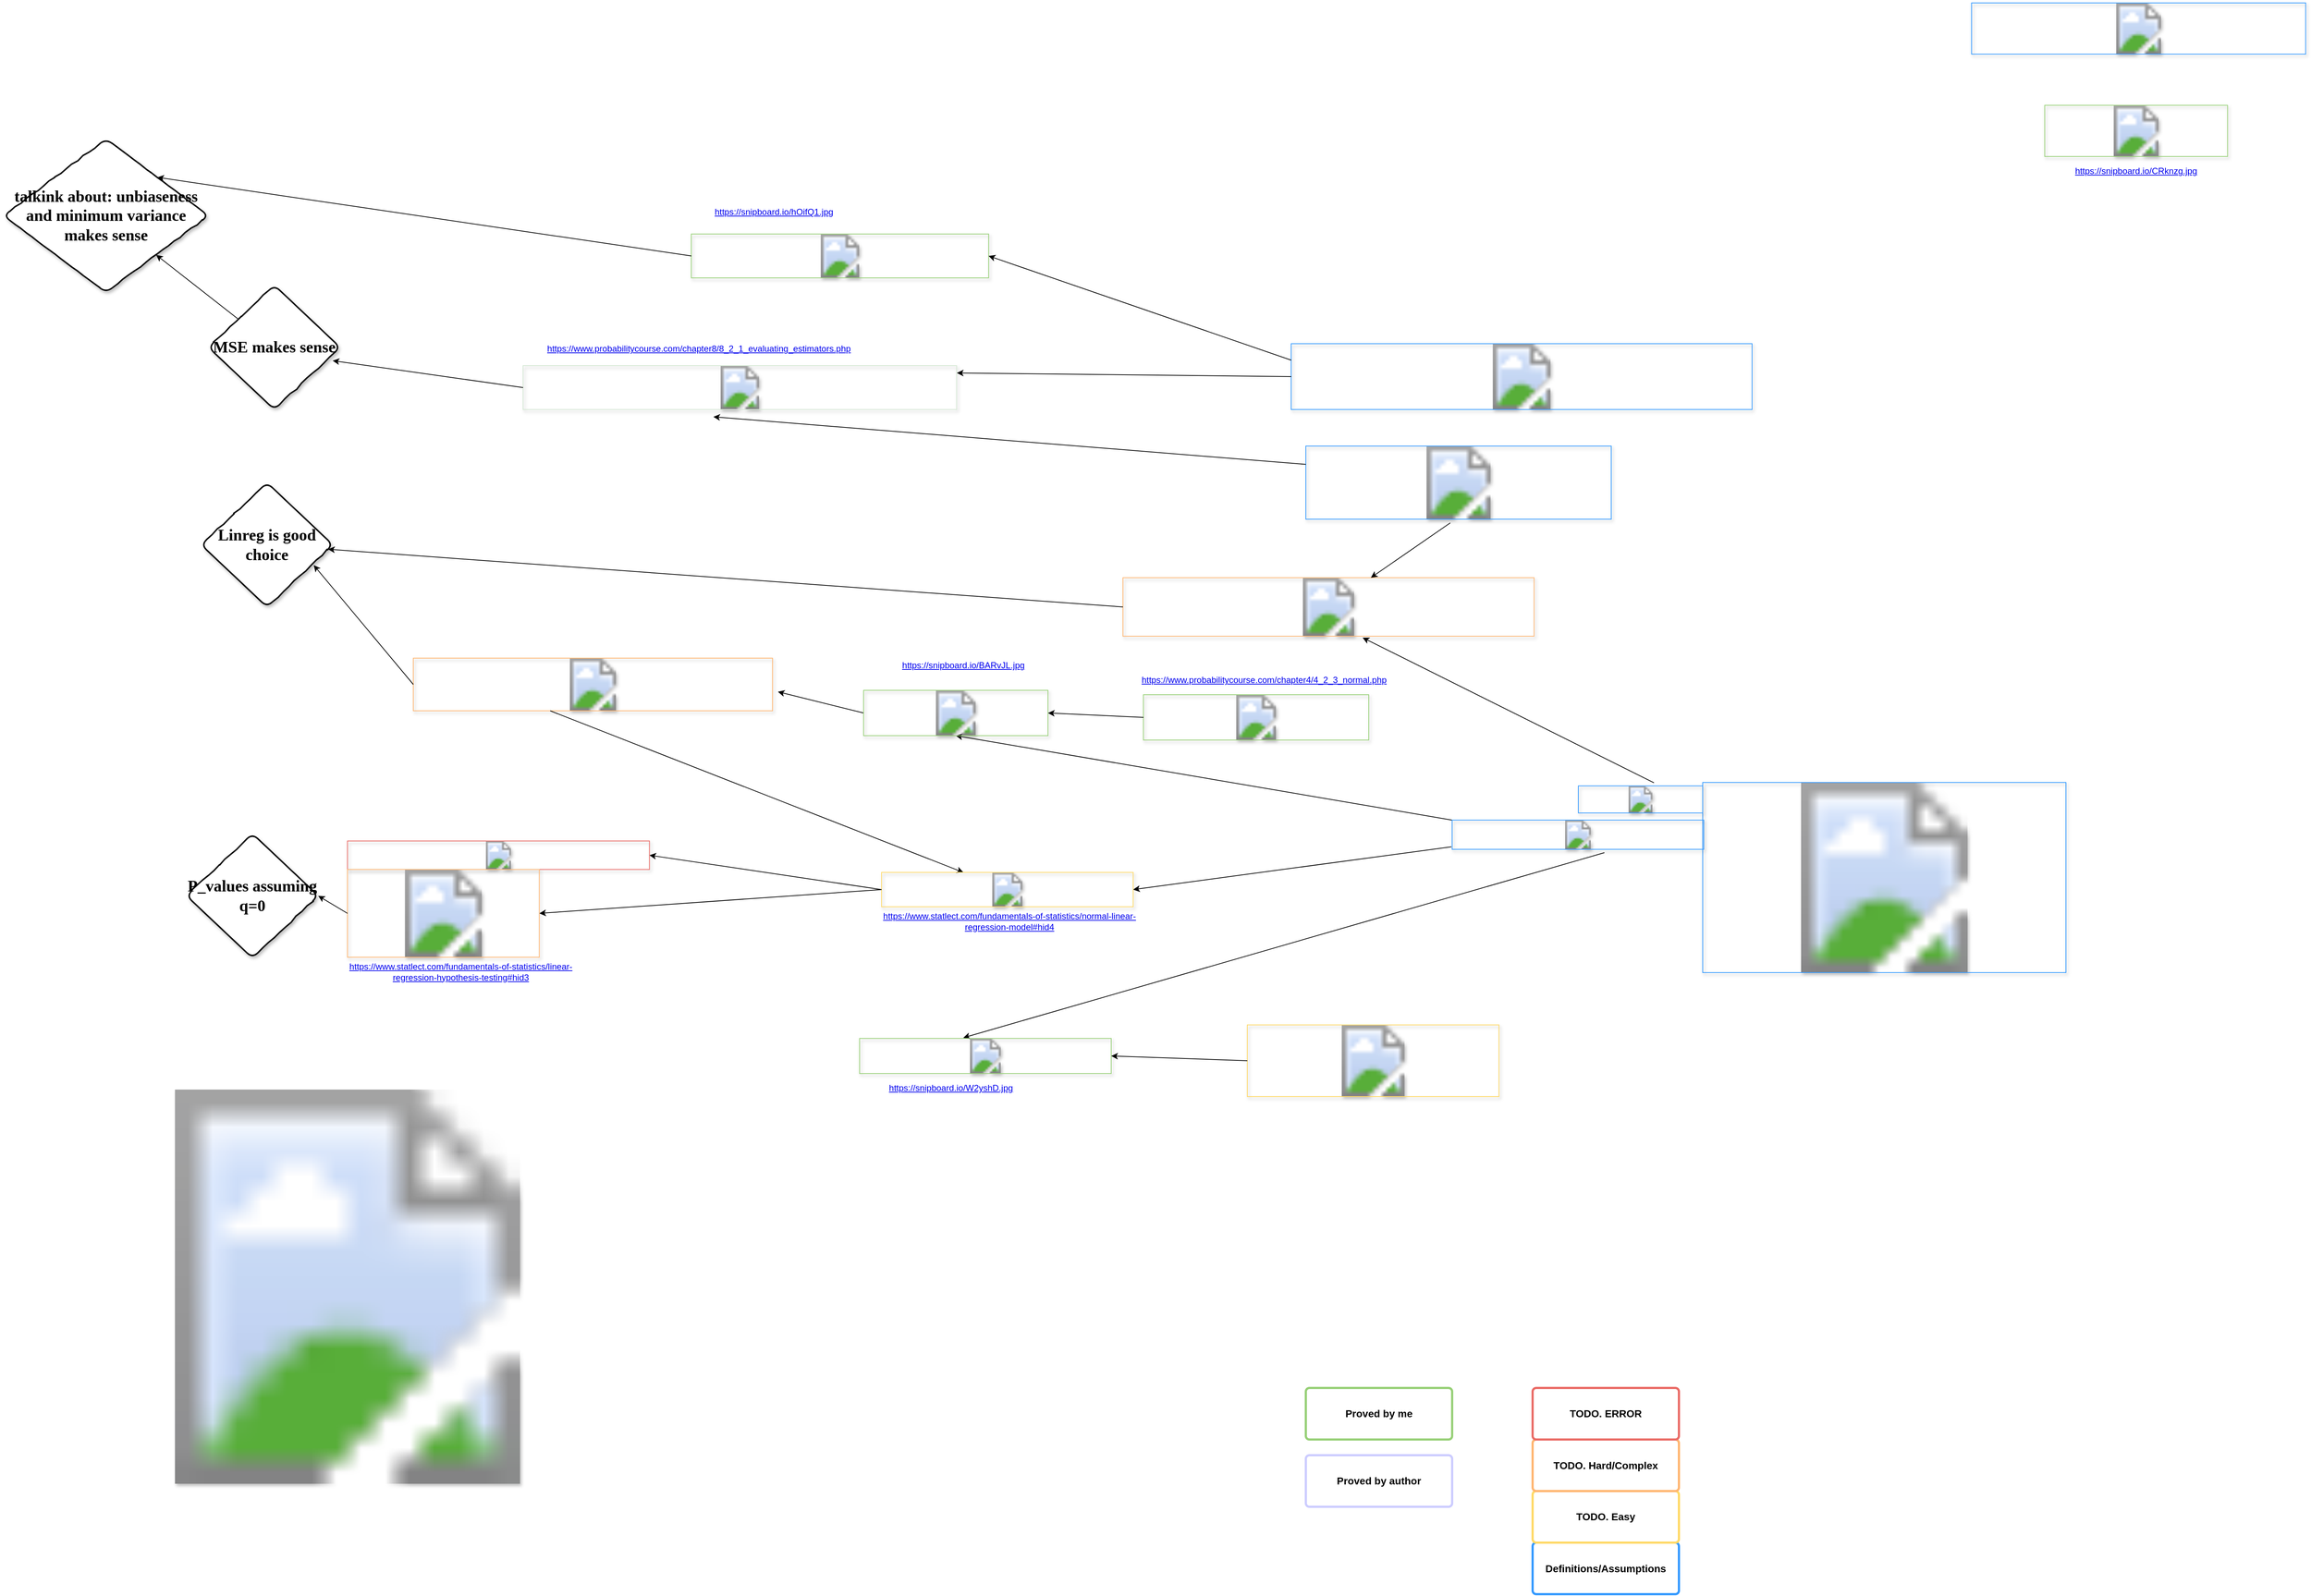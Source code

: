<mxfile version="13.3.1" type="device"><diagram id="6a731a19-8d31-9384-78a2-239565b7b9f0" name="Page-1"><mxGraphModel dx="2370" dy="3024" grid="1" gridSize="10" guides="1" tooltips="1" connect="1" arrows="1" fold="1" page="1" pageScale="1" pageWidth="1169" pageHeight="827" background="#ffffff" math="0" shadow="0"><root><mxCell id="0"/><mxCell id="1" parent="0"/><mxCell id="1771" value="Definitions/Assumptions" style="rounded=1;whiteSpace=wrap;html=1;shadow=0;labelBackgroundColor=none;strokeColor=#3399FF;strokeWidth=3;fillColor=#FFFFFF;fontFamily=Helvetica;fontSize=14;fontColor=#000000;align=center;spacing=5;fontStyle=1;arcSize=7;perimeterSpacing=2;" parent="1" vertex="1"><mxGeometry x="2120" y="739.5" width="200" height="70.5" as="geometry"/></mxCell><mxCell id="39GpFI_2fi6hGbYnT54f-1833" value="" style="shape=image;html=1;verticalLabelPosition=bottom;labelBackgroundColor=#ffffff;verticalAlign=top;imageAspect=1;aspect=fixed;image=https://snipboard.io/wnhsbO.jpg;rounded=1;shadow=1;fillColor=#ffffff;fontSize=19;" parent="1" vertex="1"><mxGeometry x="40" y="120" width="920" height="539" as="geometry"/></mxCell><mxCell id="39GpFI_2fi6hGbYnT54f-1837" value="" style="group;image=https://snipboard.io/PGlqvB.jpg;" parent="1" vertex="1" connectable="0"><mxGeometry x="1690" y="-310" width="503" height="341.54" as="geometry"/></mxCell><mxCell id="39GpFI_2fi6hGbYnT54f-1839" value="TODO. Easy" style="rounded=1;whiteSpace=wrap;html=1;shadow=0;labelBackgroundColor=none;strokeColor=#FFD966;strokeWidth=3;fillColor=#FFFFFF;fontFamily=Helvetica;fontSize=14;fontColor=#000000;align=center;spacing=5;fontStyle=1;arcSize=7;perimeterSpacing=2;" parent="1" vertex="1"><mxGeometry x="2120" y="669" width="200" height="70.5" as="geometry"/></mxCell><mxCell id="39GpFI_2fi6hGbYnT54f-1840" value="" style="endArrow=classic;html=1;fontSize=19;fontColor=#000000;exitX=-0.003;exitY=0.913;exitDx=0;exitDy=0;entryX=1;entryY=0.5;entryDx=0;entryDy=0;exitPerimeter=0;" parent="1" source="39GpFI_2fi6hGbYnT54f-1836" target="39GpFI_2fi6hGbYnT54f-1838" edge="1"><mxGeometry width="50" height="50" relative="1" as="geometry"><mxPoint x="1710" y="-110" as="sourcePoint"/><mxPoint x="1594" y="-80" as="targetPoint"/></mxGeometry></mxCell><mxCell id="39GpFI_2fi6hGbYnT54f-1841" value="" style="shape=image;html=1;verticalLabelPosition=bottom;labelBackgroundColor=#ffffff;verticalAlign=top;imageAspect=1;aspect=fixed;image=https://snipboard.io/Y0MKjI.jpg;rounded=1;shadow=1;fillColor=#ffffff;fontSize=19;imageBorder=#FFB570;" parent="1" vertex="1"><mxGeometry x="590" y="-470" width="491" height="72" as="geometry"/></mxCell><mxCell id="39GpFI_2fi6hGbYnT54f-1842" value="TODO. Hard/Complex" style="rounded=1;whiteSpace=wrap;html=1;shadow=0;labelBackgroundColor=none;strokeColor=#FFB570;strokeWidth=3;fillColor=#FFFFFF;fontFamily=Helvetica;fontSize=14;fontColor=#000000;align=center;spacing=5;fontStyle=1;arcSize=7;perimeterSpacing=2;" parent="1" vertex="1"><mxGeometry x="2120" y="598.5" width="200" height="70.5" as="geometry"/></mxCell><mxCell id="39GpFI_2fi6hGbYnT54f-1844" value="" style="endArrow=classic;html=1;fontSize=19;fontColor=#000000;exitX=0.381;exitY=1;exitDx=0;exitDy=0;exitPerimeter=0;" parent="1" source="39GpFI_2fi6hGbYnT54f-1841" target="39GpFI_2fi6hGbYnT54f-1838" edge="1"><mxGeometry width="50" height="50" relative="1" as="geometry"><mxPoint x="1530" y="10" as="sourcePoint"/><mxPoint x="1530" y="-110" as="targetPoint"/></mxGeometry></mxCell><mxCell id="39GpFI_2fi6hGbYnT54f-1846" value="" style="group" parent="1" vertex="1" connectable="0"><mxGeometry x="1230" y="-217" width="350" height="87" as="geometry"/></mxCell><mxCell id="39GpFI_2fi6hGbYnT54f-1838" value="" style="shape=image;html=1;verticalLabelPosition=bottom;labelBackgroundColor=#ffffff;verticalAlign=top;imageAspect=1;aspect=fixed;image=https://snipboard.io/GrBXbp.jpg;rounded=1;shadow=1;fillColor=#ffffff;fontSize=19;imageBorder=#FFD966;" parent="39GpFI_2fi6hGbYnT54f-1846" vertex="1"><mxGeometry y="40" width="344" height="47" as="geometry"/></mxCell><mxCell id="39GpFI_2fi6hGbYnT54f-1847" value="TODO. ERROR" style="rounded=1;whiteSpace=wrap;html=1;shadow=0;labelBackgroundColor=none;strokeWidth=3;fontFamily=Helvetica;fontSize=14;align=center;spacing=5;fontStyle=1;arcSize=7;perimeterSpacing=2;strokeColor=#EA6B66;" parent="1" vertex="1"><mxGeometry x="2120" y="528" width="200" height="70.5" as="geometry"/></mxCell><mxCell id="39GpFI_2fi6hGbYnT54f-1850" value="" style="endArrow=classic;html=1;fontSize=19;fontColor=#000000;entryX=1;entryY=0.5;entryDx=0;entryDy=0;exitX=0;exitY=0.5;exitDx=0;exitDy=0;" parent="1" source="39GpFI_2fi6hGbYnT54f-1838" target="39GpFI_2fi6hGbYnT54f-1848" edge="1"><mxGeometry width="50" height="50" relative="1" as="geometry"><mxPoint x="1220" y="-160" as="sourcePoint"/><mxPoint x="1150" y="-180" as="targetPoint"/></mxGeometry></mxCell><mxCell id="39GpFI_2fi6hGbYnT54f-1851" value="" style="endArrow=classic;html=1;fontSize=19;fontColor=#000000;entryX=1;entryY=0.5;entryDx=0;entryDy=0;exitX=0;exitY=0.5;exitDx=0;exitDy=0;" parent="1" source="39GpFI_2fi6hGbYnT54f-1838" target="39GpFI_2fi6hGbYnT54f-1849" edge="1"><mxGeometry width="50" height="50" relative="1" as="geometry"><mxPoint x="1160" y="-10" as="sourcePoint"/><mxPoint x="1210" y="-60" as="targetPoint"/></mxGeometry></mxCell><mxCell id="39GpFI_2fi6hGbYnT54f-1854" value="" style="group" parent="1" vertex="1" connectable="0"><mxGeometry x="500" y="-220" width="412.75" height="199" as="geometry"/></mxCell><mxCell id="39GpFI_2fi6hGbYnT54f-1852" value="" style="group" parent="39GpFI_2fi6hGbYnT54f-1854" vertex="1" connectable="0"><mxGeometry width="412.75" height="159" as="geometry"/></mxCell><mxCell id="39GpFI_2fi6hGbYnT54f-1848" value="" style="shape=image;html=1;verticalLabelPosition=bottom;labelBackgroundColor=#ffffff;verticalAlign=top;imageAspect=1;aspect=fixed;image=https://snipboard.io/x610as.jpg;rounded=1;shadow=1;fillColor=#ffffff;fontSize=19;imageBorder=#EA6B66;" parent="39GpFI_2fi6hGbYnT54f-1852" vertex="1"><mxGeometry width="412.75" height="39" as="geometry"/></mxCell><mxCell id="39GpFI_2fi6hGbYnT54f-1849" value="" style="shape=image;html=1;verticalLabelPosition=bottom;labelBackgroundColor=#ffffff;verticalAlign=top;imageAspect=1;aspect=fixed;image=https://snipboard.io/q21djn.jpg;rounded=1;shadow=1;fillColor=#ffffff;fontSize=19;imageBorder=#FFB570;" parent="39GpFI_2fi6hGbYnT54f-1852" vertex="1"><mxGeometry y="39" width="262.22" height="120" as="geometry"/></mxCell><UserObject label="&lt;a href=&quot;https://www.statlect.com/fundamentals-of-statistics/linear-regression-hypothesis-testing#hid3&quot;&gt;https://www.statlect.com/fundamentals-of-statistics/linear-regression-hypothesis-testing#hid3&lt;/a&gt;" link="https://www.draw.io" id="39GpFI_2fi6hGbYnT54f-1853"><mxCell style="text;html=1;strokeColor=none;fillColor=none;whiteSpace=wrap;align=center;verticalAlign=middle;fontColor=#0000EE;fontStyle=4;rounded=1;shadow=1;labelBackgroundColor=none;" parent="39GpFI_2fi6hGbYnT54f-1854" vertex="1"><mxGeometry y="159" width="310" height="40" as="geometry"/></mxCell></UserObject><mxCell id="39GpFI_2fi6hGbYnT54f-1857" value="P_values assuming q=0" style="rhombus;html=1;align=center;whiteSpace=wrap;comic=1;strokeWidth=2;fontFamily=Comic Sans MS;fontStyle=1;rounded=1;shadow=1;labelBackgroundColor=none;fillColor=#FFFFFF;fontSize=22;" parent="1" vertex="1"><mxGeometry x="280" y="-230" width="180" height="170" as="geometry"/></mxCell><mxCell id="39GpFI_2fi6hGbYnT54f-1858" value="" style="endArrow=classic;html=1;fontSize=22;fontColor=#000000;entryX=1;entryY=0.5;entryDx=0;entryDy=0;exitX=0;exitY=0.5;exitDx=0;exitDy=0;" parent="1" source="39GpFI_2fi6hGbYnT54f-1849" target="39GpFI_2fi6hGbYnT54f-1857" edge="1"><mxGeometry width="50" height="50" relative="1" as="geometry"><mxPoint x="590" y="-30" as="sourcePoint"/><mxPoint x="640" y="-80" as="targetPoint"/></mxGeometry></mxCell><mxCell id="sHZoIjSUoujq5L6UCGkU-1776" value="" style="endArrow=classic;html=1;entryX=0.5;entryY=1;entryDx=0;entryDy=0;exitX=0;exitY=0;exitDx=0;exitDy=0;" parent="1" target="sHZoIjSUoujq5L6UCGkU-1775" edge="1" source="39GpFI_2fi6hGbYnT54f-1836"><mxGeometry width="50" height="50" relative="1" as="geometry"><mxPoint x="1750" y="-268" as="sourcePoint"/><mxPoint x="1870" y="-470" as="targetPoint"/></mxGeometry></mxCell><mxCell id="sHZoIjSUoujq5L6UCGkU-1777" value="" style="endArrow=classic;html=1;entryX=1.015;entryY=0.639;entryDx=0;entryDy=0;entryPerimeter=0;exitX=0;exitY=0.5;exitDx=0;exitDy=0;" parent="1" source="sHZoIjSUoujq5L6UCGkU-1775" target="39GpFI_2fi6hGbYnT54f-1841" edge="1"><mxGeometry width="50" height="50" relative="1" as="geometry"><mxPoint x="1620" y="250" as="sourcePoint"/><mxPoint x="1670" y="200" as="targetPoint"/></mxGeometry></mxCell><mxCell id="xvuyqicsUvWOrQk7tUbD-1771" value="" style="shape=image;html=1;verticalLabelPosition=bottom;labelBackgroundColor=#ffffff;verticalAlign=top;imageAspect=1;aspect=fixed;image=https://snipboard.io/yXGJSR.jpg;rounded=1;shadow=1;fillColor=#ffffff;fontSize=19;imageBorder=#3399FF;" parent="1" vertex="1"><mxGeometry x="2720" y="-1366" width="456.75" height="70" as="geometry"/></mxCell><mxCell id="bCuQNsY73JW3-3CdR91U-1773" value="" style="group" parent="1" vertex="1" connectable="0"><mxGeometry x="2820" y="-1226" width="250" height="110" as="geometry"/></mxCell><mxCell id="bCuQNsY73JW3-3CdR91U-1771" value="" style="shape=image;html=1;verticalLabelPosition=bottom;labelBackgroundColor=#ffffff;verticalAlign=top;imageAspect=1;aspect=fixed;image=https://snipboard.io/RxgJL6.jpg;rounded=1;shadow=1;fillColor=#ffffff;fontSize=19;imageBorder=#97D077;" parent="bCuQNsY73JW3-3CdR91U-1773" vertex="1"><mxGeometry width="249.92" height="70" as="geometry"/></mxCell><UserObject label="&lt;a href=&quot;https://snipboard.io/CRknzg.jpg&quot;&gt;https://snipboard.io/CRknzg.jpg&lt;/a&gt;" link="https://www.draw.io" id="bCuQNsY73JW3-3CdR91U-1772"><mxCell style="text;html=1;strokeColor=none;fillColor=none;whiteSpace=wrap;align=center;verticalAlign=middle;fontColor=#0000EE;fontStyle=4;rounded=1;shadow=1;labelBackgroundColor=none;" parent="bCuQNsY73JW3-3CdR91U-1773" vertex="1"><mxGeometry y="70" width="250" height="40" as="geometry"/></mxCell></UserObject><mxCell id="2-G1oEqkQL84qzMomPsW-1771" value="" style="shape=image;html=1;verticalLabelPosition=bottom;labelBackgroundColor=#ffffff;verticalAlign=top;imageAspect=1;aspect=fixed;image=https://snipboard.io/KLb8s7.jpg;rounded=1;shadow=1;fillColor=#ffffff;fontSize=19;imageBorder=#3399FF;" parent="1" vertex="1"><mxGeometry x="1810" y="-760" width="417.5" height="100" as="geometry"/></mxCell><mxCell id="2-G1oEqkQL84qzMomPsW-1772" value="" style="shape=image;html=1;verticalLabelPosition=bottom;labelBackgroundColor=#ffffff;verticalAlign=top;imageAspect=1;aspect=fixed;image=https://snipboard.io/FwyoZa.jpg;rounded=1;shadow=1;fillColor=#ffffff;fontSize=19;imageBorder=#FFB570;" parent="1" vertex="1"><mxGeometry x="1560" y="-580" width="562" height="80" as="geometry"/></mxCell><mxCell id="2-G1oEqkQL84qzMomPsW-1773" value="" style="endArrow=classic;html=1;exitX=0.473;exitY=1.05;exitDx=0;exitDy=0;exitPerimeter=0;" parent="1" source="2-G1oEqkQL84qzMomPsW-1771" target="2-G1oEqkQL84qzMomPsW-1772" edge="1"><mxGeometry width="50" height="50" relative="1" as="geometry"><mxPoint x="1070" y="-640" as="sourcePoint"/><mxPoint x="1120" y="-690" as="targetPoint"/></mxGeometry></mxCell><mxCell id="2-G1oEqkQL84qzMomPsW-1777" value="Linreg is good choice" style="rhombus;html=1;align=center;whiteSpace=wrap;comic=1;strokeWidth=2;fontFamily=Comic Sans MS;fontStyle=1;rounded=1;shadow=1;labelBackgroundColor=none;fillColor=#FFFFFF;fontSize=22;" parent="1" vertex="1"><mxGeometry x="300" y="-710" width="180" height="170" as="geometry"/></mxCell><UserObject label="&lt;a href=&quot;https://www.statlect.com/fundamentals-of-statistics/normal-linear-regression-model#hid4&quot;&gt;https://www.statlect.com/fundamentals-of-statistics/normal-linear-regression-model#hid4&lt;/a&gt;" link="https://www.draw.io" id="39GpFI_2fi6hGbYnT54f-1845"><mxCell style="text;html=1;strokeColor=none;fillColor=none;whiteSpace=wrap;align=center;verticalAlign=middle;fontColor=#0000EE;fontStyle=4;rounded=1;shadow=1;labelBackgroundColor=none;" parent="1" vertex="1"><mxGeometry x="1230" y="-130" width="350" height="40" as="geometry"/></mxCell></UserObject><mxCell id="2-G1oEqkQL84qzMomPsW-1778" value="" style="endArrow=classic;html=1;exitX=0;exitY=0.5;exitDx=0;exitDy=0;" parent="1" source="2-G1oEqkQL84qzMomPsW-1772" target="2-G1oEqkQL84qzMomPsW-1777" edge="1"><mxGeometry width="50" height="50" relative="1" as="geometry"><mxPoint x="470" y="-680" as="sourcePoint"/><mxPoint x="520" y="-730" as="targetPoint"/></mxGeometry></mxCell><mxCell id="2-G1oEqkQL84qzMomPsW-1779" value="" style="endArrow=classic;html=1;exitX=0;exitY=0.5;exitDx=0;exitDy=0;entryX=0.855;entryY=0.664;entryDx=0;entryDy=0;entryPerimeter=0;" parent="1" source="39GpFI_2fi6hGbYnT54f-1841" target="2-G1oEqkQL84qzMomPsW-1777" edge="1"><mxGeometry width="50" height="50" relative="1" as="geometry"><mxPoint x="470" y="-410" as="sourcePoint"/><mxPoint x="520" y="-460" as="targetPoint"/></mxGeometry></mxCell><mxCell id="LWlimmNS0ifZticCrQ88-1771" value="" style="shape=image;html=1;verticalLabelPosition=bottom;labelBackgroundColor=#ffffff;verticalAlign=top;imageAspect=1;aspect=fixed;image=https://snipboard.io/vlDWTY.jpg;rounded=1;shadow=1;fillColor=#ffffff;fontSize=19;imageBorder=#3399FF;" parent="1" vertex="1"><mxGeometry x="1790" y="-900" width="630" height="90" as="geometry"/></mxCell><mxCell id="LWlimmNS0ifZticCrQ88-1772" value="Proved by me" style="rounded=1;whiteSpace=wrap;html=1;shadow=0;labelBackgroundColor=none;strokeWidth=3;fontFamily=Helvetica;fontSize=14;align=center;spacing=5;fontStyle=1;arcSize=7;perimeterSpacing=2;strokeColor=#97D077;" parent="1" vertex="1"><mxGeometry x="1810" y="528" width="200" height="70.5" as="geometry"/></mxCell><mxCell id="LWlimmNS0ifZticCrQ88-1774" value="Proved by author" style="rounded=1;whiteSpace=wrap;html=1;shadow=0;labelBackgroundColor=none;strokeWidth=3;fontFamily=Helvetica;fontSize=14;align=center;spacing=5;fontStyle=1;arcSize=7;perimeterSpacing=2;strokeColor=#CCCCFF;" parent="1" vertex="1"><mxGeometry x="1810" y="620" width="200" height="70.5" as="geometry"/></mxCell><mxCell id="LWlimmNS0ifZticCrQ88-1776" value="MSE makes sense" style="rhombus;html=1;align=center;whiteSpace=wrap;comic=1;strokeWidth=2;fontFamily=Comic Sans MS;fontStyle=1;rounded=1;shadow=1;labelBackgroundColor=none;fillColor=#FFFFFF;fontSize=22;" parent="1" vertex="1"><mxGeometry x="310" y="-980" width="180" height="170" as="geometry"/></mxCell><mxCell id="LWlimmNS0ifZticCrQ88-1778" value="" style="group" parent="1" vertex="1" connectable="0"><mxGeometry x="740" y="-913" width="592.67" height="103" as="geometry"/></mxCell><mxCell id="LWlimmNS0ifZticCrQ88-1775" value="" style="shape=image;html=1;verticalLabelPosition=bottom;labelBackgroundColor=#ffffff;verticalAlign=top;imageAspect=1;aspect=fixed;image=https://snipboard.io/5iZBsR.jpg;rounded=1;shadow=1;fillColor=#ffffff;fontSize=19;imageBorder=#D5E8D4;" parent="LWlimmNS0ifZticCrQ88-1778" vertex="1"><mxGeometry y="43" width="592.67" height="60" as="geometry"/></mxCell><UserObject label="&lt;a href=&quot;https://www.probabilitycourse.com/chapter8/8_2_1_evaluating_estimators.php&quot;&gt;https://www.probabilitycourse.com/chapter8/8_2_1_evaluating_estimators.php&lt;/a&gt;" link="https://www.draw.io" id="LWlimmNS0ifZticCrQ88-1777"><mxCell style="text;html=1;strokeColor=none;fillColor=none;whiteSpace=wrap;align=center;verticalAlign=middle;fontColor=#0000EE;fontStyle=4;rounded=1;shadow=1;labelBackgroundColor=none;" parent="LWlimmNS0ifZticCrQ88-1778" vertex="1"><mxGeometry width="481.33" height="40" as="geometry"/></mxCell></UserObject><mxCell id="LWlimmNS0ifZticCrQ88-1779" value="" style="endArrow=classic;html=1;exitX=0;exitY=0.5;exitDx=0;exitDy=0;" parent="1" source="LWlimmNS0ifZticCrQ88-1771" edge="1"><mxGeometry width="50" height="50" relative="1" as="geometry"><mxPoint x="1720" y="-950" as="sourcePoint"/><mxPoint x="1333" y="-860" as="targetPoint"/></mxGeometry></mxCell><mxCell id="LWlimmNS0ifZticCrQ88-1780" value="" style="endArrow=classic;html=1;exitX=0;exitY=0.25;exitDx=0;exitDy=0;entryX=0.439;entryY=1.167;entryDx=0;entryDy=0;entryPerimeter=0;" parent="1" source="2-G1oEqkQL84qzMomPsW-1771" target="LWlimmNS0ifZticCrQ88-1775" edge="1"><mxGeometry width="50" height="50" relative="1" as="geometry"><mxPoint x="1340" y="-1040" as="sourcePoint"/><mxPoint x="1390" y="-1090" as="targetPoint"/></mxGeometry></mxCell><mxCell id="LWlimmNS0ifZticCrQ88-1781" value="" style="endArrow=classic;html=1;exitX=0;exitY=0.5;exitDx=0;exitDy=0;entryX=0.943;entryY=0.607;entryDx=0;entryDy=0;entryPerimeter=0;" parent="1" source="LWlimmNS0ifZticCrQ88-1775" target="LWlimmNS0ifZticCrQ88-1776" edge="1"><mxGeometry width="50" height="50" relative="1" as="geometry"><mxPoint x="600" y="-900" as="sourcePoint"/><mxPoint x="650" y="-950" as="targetPoint"/></mxGeometry></mxCell><mxCell id="LWlimmNS0ifZticCrQ88-1784" value="" style="group" parent="1" vertex="1" connectable="0"><mxGeometry x="970" y="-1100" width="406.45" height="110" as="geometry"/></mxCell><mxCell id="LWlimmNS0ifZticCrQ88-1782" value="" style="shape=image;html=1;verticalLabelPosition=bottom;labelBackgroundColor=#ffffff;verticalAlign=top;imageAspect=1;aspect=fixed;image=https://snipboard.io/0E7GXy.jpg;rounded=1;shadow=1;fillColor=#ffffff;fontSize=19;imageBorder=#97D077;flipV=0;" parent="LWlimmNS0ifZticCrQ88-1784" vertex="1"><mxGeometry y="50" width="406.45" height="60" as="geometry"/></mxCell><UserObject label="&lt;a href=&quot;https://snipboard.io/hOifQ1.jpg&quot;&gt;https://snipboard.io/hOifQ1.jpg&lt;/a&gt;" link="https://www.draw.io" id="LWlimmNS0ifZticCrQ88-1783"><mxCell style="text;html=1;strokeColor=none;fillColor=none;whiteSpace=wrap;align=center;verticalAlign=middle;fontColor=#0000EE;fontStyle=4;rounded=1;shadow=1;labelBackgroundColor=none;" parent="LWlimmNS0ifZticCrQ88-1784" vertex="1"><mxGeometry width="226.25" height="40" as="geometry"/></mxCell></UserObject><mxCell id="LWlimmNS0ifZticCrQ88-1785" value="" style="endArrow=classic;html=1;exitX=0;exitY=0.25;exitDx=0;exitDy=0;entryX=1;entryY=0.5;entryDx=0;entryDy=0;" parent="1" source="LWlimmNS0ifZticCrQ88-1771" target="LWlimmNS0ifZticCrQ88-1782" edge="1"><mxGeometry width="50" height="50" relative="1" as="geometry"><mxPoint x="1690" y="-950" as="sourcePoint"/><mxPoint x="1740" y="-1000" as="targetPoint"/></mxGeometry></mxCell><mxCell id="LWlimmNS0ifZticCrQ88-1786" value="talkink about: unbiaseness and minimum variance makes sense" style="rhombus;html=1;align=center;whiteSpace=wrap;comic=1;strokeWidth=2;fontFamily=Comic Sans MS;fontStyle=1;rounded=1;shadow=1;labelBackgroundColor=none;fillColor=#FFFFFF;fontSize=22;" parent="1" vertex="1"><mxGeometry x="30" y="-1180" width="280" height="210" as="geometry"/></mxCell><mxCell id="LWlimmNS0ifZticCrQ88-1787" value="" style="endArrow=classic;html=1;entryX=1;entryY=0;entryDx=0;entryDy=0;exitX=0;exitY=0.5;exitDx=0;exitDy=0;" parent="1" source="LWlimmNS0ifZticCrQ88-1782" target="LWlimmNS0ifZticCrQ88-1786" edge="1"><mxGeometry width="50" height="50" relative="1" as="geometry"><mxPoint x="1190" y="-1050" as="sourcePoint"/><mxPoint x="770" y="-1110" as="targetPoint"/></mxGeometry></mxCell><mxCell id="LWlimmNS0ifZticCrQ88-1788" value="" style="endArrow=classic;html=1;" parent="1" source="LWlimmNS0ifZticCrQ88-1776" target="LWlimmNS0ifZticCrQ88-1786" edge="1"><mxGeometry width="50" height="50" relative="1" as="geometry"><mxPoint x="540" y="-920" as="sourcePoint"/><mxPoint x="590" y="-970" as="targetPoint"/></mxGeometry></mxCell><mxCell id="iZX9hNMANn1yEPU0YPqA-1775" value="" style="group" parent="1" vertex="1" connectable="0"><mxGeometry x="1588" y="-460" width="330" height="102" as="geometry"/></mxCell><mxCell id="iZX9hNMANn1yEPU0YPqA-1773" value="" style="shape=image;html=1;verticalLabelPosition=bottom;labelBackgroundColor=#ffffff;verticalAlign=top;imageAspect=1;aspect=fixed;image=https://snipboard.io/qnmGyM.jpg;rounded=1;shadow=1;fillColor=#ffffff;fontSize=19;imageBorder=#97D077;" parent="iZX9hNMANn1yEPU0YPqA-1775" vertex="1"><mxGeometry y="40" width="308" height="62" as="geometry"/></mxCell><UserObject label="&lt;a href=&quot;https://www.probabilitycourse.com/chapter4/4_2_3_normal.php&quot;&gt;https://www.probabilitycourse.com/chapter4/4_2_3_normal.php&lt;/a&gt;" link="https://www.draw.io" id="iZX9hNMANn1yEPU0YPqA-1774"><mxCell style="text;html=1;strokeColor=none;fillColor=none;whiteSpace=wrap;align=center;verticalAlign=middle;fontColor=#0000EE;fontStyle=4;rounded=1;shadow=1;labelBackgroundColor=none;" parent="iZX9hNMANn1yEPU0YPqA-1775" vertex="1"><mxGeometry width="330" height="40" as="geometry"/></mxCell></UserObject><mxCell id="iZX9hNMANn1yEPU0YPqA-1776" value="" style="endArrow=classic;html=1;entryX=1;entryY=0.5;entryDx=0;entryDy=0;exitX=0;exitY=0.5;exitDx=0;exitDy=0;" parent="1" source="iZX9hNMANn1yEPU0YPqA-1773" target="sHZoIjSUoujq5L6UCGkU-1775" edge="1"><mxGeometry width="50" height="50" relative="1" as="geometry"><mxPoint x="2180" y="-360" as="sourcePoint"/><mxPoint x="2230" y="-410" as="targetPoint"/></mxGeometry></mxCell><mxCell id="3MKDh-_0UyGiqGx_PKS1-1772" value="" style="endArrow=classic;html=1;entryX=0.583;entryY=1.025;entryDx=0;entryDy=0;exitX=0.608;exitY=-0.114;exitDx=0;exitDy=0;exitPerimeter=0;entryPerimeter=0;" edge="1" parent="1" source="3MKDh-_0UyGiqGx_PKS1-1771" target="2-G1oEqkQL84qzMomPsW-1772"><mxGeometry width="50" height="50" relative="1" as="geometry"><mxPoint x="1750" y="-300" as="sourcePoint"/><mxPoint x="1580" y="-510" as="targetPoint"/></mxGeometry></mxCell><mxCell id="sHZoIjSUoujq5L6UCGkU-1779" value="" style="group;image=https://snipboard.io/qaOhG9.jpg;" parent="1" vertex="1" connectable="0"><mxGeometry x="1783.5" y="-373.77" width="413" height="107.0" as="geometry"/></mxCell><mxCell id="3MKDh-_0UyGiqGx_PKS1-1776" value="" style="group" vertex="1" connectable="0" parent="1"><mxGeometry x="1210" y="-480" width="256.5" height="110.23" as="geometry"/></mxCell><UserObject label="&lt;a href=&quot;https://snipboard.io/BARvJL.jpg&quot;&gt;https://snipboard.io/BARvJL.jpg&lt;/a&gt;" link="https://www.draw.io" id="sHZoIjSUoujq5L6UCGkU-1778"><mxCell style="text;html=1;strokeColor=none;fillColor=none;whiteSpace=wrap;align=center;verticalAlign=middle;fontColor=#0000EE;fontStyle=4;rounded=1;shadow=1;labelBackgroundColor=none;" parent="3MKDh-_0UyGiqGx_PKS1-1776" vertex="1"><mxGeometry x="6.5" width="250" height="40" as="geometry"/></mxCell></UserObject><mxCell id="3MKDh-_0UyGiqGx_PKS1-1775" value="" style="group" vertex="1" connectable="0" parent="3MKDh-_0UyGiqGx_PKS1-1776"><mxGeometry y="48.23" width="252" height="62" as="geometry"/></mxCell><mxCell id="sHZoIjSUoujq5L6UCGkU-1775" value="" style="shape=image;html=1;verticalLabelPosition=bottom;labelBackgroundColor=#ffffff;verticalAlign=top;imageAspect=1;aspect=fixed;image=https://snipboard.io/qaOhG9.jpg;rounded=1;shadow=1;fillColor=#ffffff;fontSize=19;imageBorder=#97D077;" parent="3MKDh-_0UyGiqGx_PKS1-1775" vertex="1"><mxGeometry x="-4.5" y="5.77" width="252" height="62" as="geometry"/></mxCell><mxCell id="3MKDh-_0UyGiqGx_PKS1-1778" value="" style="endArrow=classic;html=1;entryX=0.412;entryY=-0.018;entryDx=0;entryDy=0;entryPerimeter=0;exitX=0.605;exitY=1.114;exitDx=0;exitDy=0;exitPerimeter=0;" edge="1" parent="1" source="39GpFI_2fi6hGbYnT54f-1836" target="3MKDh-_0UyGiqGx_PKS1-1777"><mxGeometry width="50" height="50" relative="1" as="geometry"><mxPoint x="1870" y="-200" as="sourcePoint"/><mxPoint x="2080" y="90" as="targetPoint"/></mxGeometry></mxCell><mxCell id="3MKDh-_0UyGiqGx_PKS1-1780" value="" style="group" vertex="1" connectable="0" parent="1"><mxGeometry x="1200" y="49.998" width="344" height="88.002" as="geometry"/></mxCell><mxCell id="3MKDh-_0UyGiqGx_PKS1-1777" value="" style="shape=image;html=1;verticalLabelPosition=bottom;labelBackgroundColor=#ffffff;verticalAlign=top;imageAspect=1;aspect=fixed;image=https://snipboard.io/ktQCJ7.jpg;rounded=1;shadow=1;fillColor=#ffffff;fontSize=19;imageBorder=#97D077;" vertex="1" parent="3MKDh-_0UyGiqGx_PKS1-1780"><mxGeometry width="344" height="48" as="geometry"/></mxCell><UserObject label="&lt;a href=&quot;https://snipboard.io/W2yshD.jpg&quot;&gt;https://snipboard.io/W2yshD.jpg&lt;/a&gt;" link="https://www.draw.io" id="3MKDh-_0UyGiqGx_PKS1-1779"><mxCell style="text;html=1;strokeColor=none;fillColor=none;whiteSpace=wrap;align=center;verticalAlign=middle;fontColor=#0000EE;fontStyle=4;rounded=1;shadow=1;labelBackgroundColor=none;" vertex="1" parent="3MKDh-_0UyGiqGx_PKS1-1780"><mxGeometry y="48.002" width="250" height="40" as="geometry"/></mxCell></UserObject><mxCell id="3MKDh-_0UyGiqGx_PKS1-1781" value="" style="group" vertex="1" connectable="0" parent="1"><mxGeometry x="2010" y="-300" width="839" height="260" as="geometry"/></mxCell><mxCell id="39GpFI_2fi6hGbYnT54f-1834" value="" style="shape=image;html=1;verticalLabelPosition=bottom;labelBackgroundColor=#ffffff;verticalAlign=top;imageAspect=1;aspect=fixed;image=https://snipboard.io/PGlqvB.jpg;rounded=1;shadow=1;fillColor=#ffffff;fontSize=19;imageBorder=#3399FF;" parent="3MKDh-_0UyGiqGx_PKS1-1781" vertex="1"><mxGeometry x="342.5" width="496.5" height="260" as="geometry"/></mxCell><mxCell id="39GpFI_2fi6hGbYnT54f-1836" value="" style="shape=image;html=1;verticalLabelPosition=bottom;labelBackgroundColor=#ffffff;verticalAlign=top;imageAspect=1;aspect=fixed;image=https://snipboard.io/i7unTb.jpg;rounded=1;shadow=1;fillColor=#ffffff;fontSize=19;imageBorder=#3399FF;" parent="3MKDh-_0UyGiqGx_PKS1-1781" vertex="1"><mxGeometry y="51.458" width="344" height="40" as="geometry"/></mxCell><mxCell id="3MKDh-_0UyGiqGx_PKS1-1771" value="" style="shape=image;html=1;verticalLabelPosition=bottom;labelBackgroundColor=#ffffff;verticalAlign=top;imageAspect=1;aspect=fixed;image=https://snipboard.io/TIJUZB.jpg;rounded=1;shadow=1;fillColor=#ffffff;fontSize=19;imageBorder=#3399FF;" vertex="1" parent="3MKDh-_0UyGiqGx_PKS1-1781"><mxGeometry x="172.5" y="4.69" width="170" height="37" as="geometry"/></mxCell><mxCell id="3MKDh-_0UyGiqGx_PKS1-1782" value="" style="shape=image;html=1;verticalLabelPosition=bottom;labelBackgroundColor=#ffffff;verticalAlign=top;imageAspect=1;aspect=fixed;image=https://snipboard.io/qp5j3n.jpg;rounded=1;shadow=1;fillColor=#ffffff;fontSize=19;imageBorder=#FFD966;" vertex="1" parent="1"><mxGeometry x="1730" y="31.538" width="344" height="98" as="geometry"/></mxCell><mxCell id="3MKDh-_0UyGiqGx_PKS1-1784" value="" style="endArrow=classic;html=1;entryX=1;entryY=0.5;entryDx=0;entryDy=0;exitX=0;exitY=0.5;exitDx=0;exitDy=0;" edge="1" parent="1" source="3MKDh-_0UyGiqGx_PKS1-1782" target="3MKDh-_0UyGiqGx_PKS1-1777"><mxGeometry width="50" height="50" relative="1" as="geometry"><mxPoint x="1720" y="74" as="sourcePoint"/><mxPoint x="1690" y="230" as="targetPoint"/></mxGeometry></mxCell></root></mxGraphModel></diagram></mxfile>